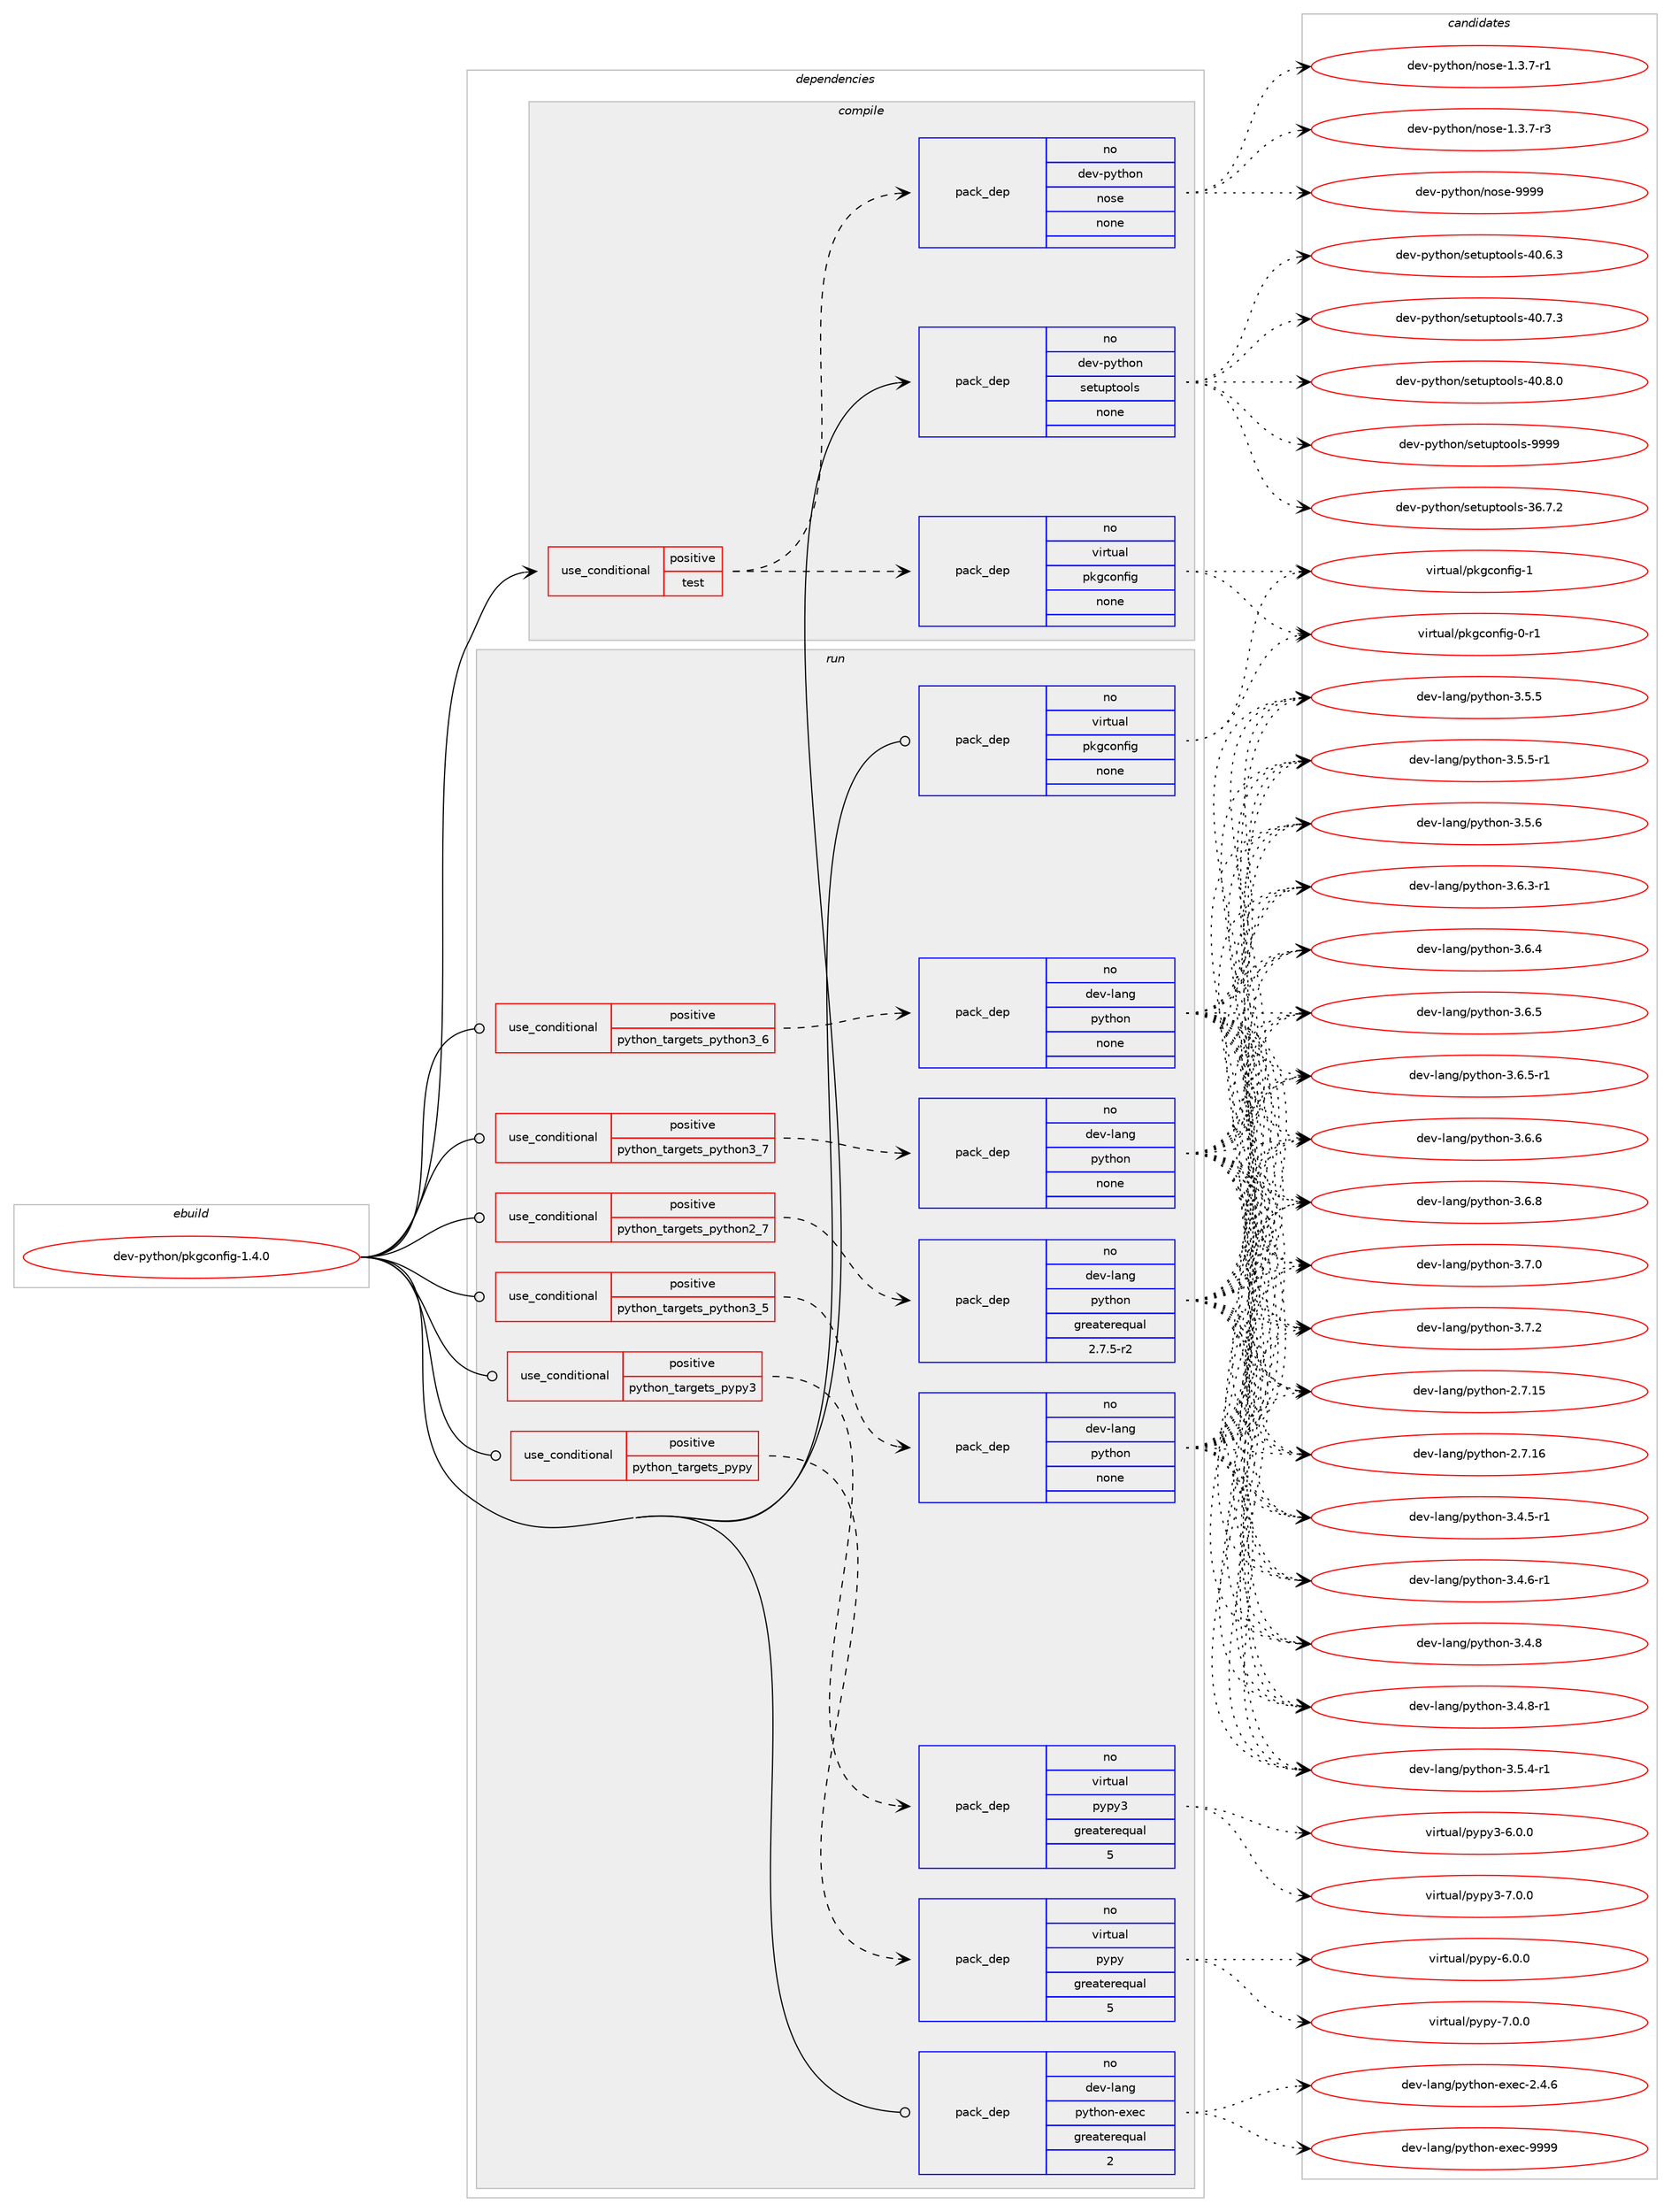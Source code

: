 digraph prolog {

# *************
# Graph options
# *************

newrank=true;
concentrate=true;
compound=true;
graph [rankdir=LR,fontname=Helvetica,fontsize=10,ranksep=1.5];#, ranksep=2.5, nodesep=0.2];
edge  [arrowhead=vee];
node  [fontname=Helvetica,fontsize=10];

# **********
# The ebuild
# **********

subgraph cluster_leftcol {
color=gray;
rank=same;
label=<<i>ebuild</i>>;
id [label="dev-python/pkgconfig-1.4.0", color=red, width=4, href="../dev-python/pkgconfig-1.4.0.svg"];
}

# ****************
# The dependencies
# ****************

subgraph cluster_midcol {
color=gray;
label=<<i>dependencies</i>>;
subgraph cluster_compile {
fillcolor="#eeeeee";
style=filled;
label=<<i>compile</i>>;
subgraph cond379547 {
dependency1425822 [label=<<TABLE BORDER="0" CELLBORDER="1" CELLSPACING="0" CELLPADDING="4"><TR><TD ROWSPAN="3" CELLPADDING="10">use_conditional</TD></TR><TR><TD>positive</TD></TR><TR><TD>test</TD></TR></TABLE>>, shape=none, color=red];
subgraph pack1022965 {
dependency1425823 [label=<<TABLE BORDER="0" CELLBORDER="1" CELLSPACING="0" CELLPADDING="4" WIDTH="220"><TR><TD ROWSPAN="6" CELLPADDING="30">pack_dep</TD></TR><TR><TD WIDTH="110">no</TD></TR><TR><TD>virtual</TD></TR><TR><TD>pkgconfig</TD></TR><TR><TD>none</TD></TR><TR><TD></TD></TR></TABLE>>, shape=none, color=blue];
}
dependency1425822:e -> dependency1425823:w [weight=20,style="dashed",arrowhead="vee"];
subgraph pack1022966 {
dependency1425824 [label=<<TABLE BORDER="0" CELLBORDER="1" CELLSPACING="0" CELLPADDING="4" WIDTH="220"><TR><TD ROWSPAN="6" CELLPADDING="30">pack_dep</TD></TR><TR><TD WIDTH="110">no</TD></TR><TR><TD>dev-python</TD></TR><TR><TD>nose</TD></TR><TR><TD>none</TD></TR><TR><TD></TD></TR></TABLE>>, shape=none, color=blue];
}
dependency1425822:e -> dependency1425824:w [weight=20,style="dashed",arrowhead="vee"];
}
id:e -> dependency1425822:w [weight=20,style="solid",arrowhead="vee"];
subgraph pack1022967 {
dependency1425825 [label=<<TABLE BORDER="0" CELLBORDER="1" CELLSPACING="0" CELLPADDING="4" WIDTH="220"><TR><TD ROWSPAN="6" CELLPADDING="30">pack_dep</TD></TR><TR><TD WIDTH="110">no</TD></TR><TR><TD>dev-python</TD></TR><TR><TD>setuptools</TD></TR><TR><TD>none</TD></TR><TR><TD></TD></TR></TABLE>>, shape=none, color=blue];
}
id:e -> dependency1425825:w [weight=20,style="solid",arrowhead="vee"];
}
subgraph cluster_compileandrun {
fillcolor="#eeeeee";
style=filled;
label=<<i>compile and run</i>>;
}
subgraph cluster_run {
fillcolor="#eeeeee";
style=filled;
label=<<i>run</i>>;
subgraph cond379548 {
dependency1425826 [label=<<TABLE BORDER="0" CELLBORDER="1" CELLSPACING="0" CELLPADDING="4"><TR><TD ROWSPAN="3" CELLPADDING="10">use_conditional</TD></TR><TR><TD>positive</TD></TR><TR><TD>python_targets_pypy</TD></TR></TABLE>>, shape=none, color=red];
subgraph pack1022968 {
dependency1425827 [label=<<TABLE BORDER="0" CELLBORDER="1" CELLSPACING="0" CELLPADDING="4" WIDTH="220"><TR><TD ROWSPAN="6" CELLPADDING="30">pack_dep</TD></TR><TR><TD WIDTH="110">no</TD></TR><TR><TD>virtual</TD></TR><TR><TD>pypy</TD></TR><TR><TD>greaterequal</TD></TR><TR><TD>5</TD></TR></TABLE>>, shape=none, color=blue];
}
dependency1425826:e -> dependency1425827:w [weight=20,style="dashed",arrowhead="vee"];
}
id:e -> dependency1425826:w [weight=20,style="solid",arrowhead="odot"];
subgraph cond379549 {
dependency1425828 [label=<<TABLE BORDER="0" CELLBORDER="1" CELLSPACING="0" CELLPADDING="4"><TR><TD ROWSPAN="3" CELLPADDING="10">use_conditional</TD></TR><TR><TD>positive</TD></TR><TR><TD>python_targets_pypy3</TD></TR></TABLE>>, shape=none, color=red];
subgraph pack1022969 {
dependency1425829 [label=<<TABLE BORDER="0" CELLBORDER="1" CELLSPACING="0" CELLPADDING="4" WIDTH="220"><TR><TD ROWSPAN="6" CELLPADDING="30">pack_dep</TD></TR><TR><TD WIDTH="110">no</TD></TR><TR><TD>virtual</TD></TR><TR><TD>pypy3</TD></TR><TR><TD>greaterequal</TD></TR><TR><TD>5</TD></TR></TABLE>>, shape=none, color=blue];
}
dependency1425828:e -> dependency1425829:w [weight=20,style="dashed",arrowhead="vee"];
}
id:e -> dependency1425828:w [weight=20,style="solid",arrowhead="odot"];
subgraph cond379550 {
dependency1425830 [label=<<TABLE BORDER="0" CELLBORDER="1" CELLSPACING="0" CELLPADDING="4"><TR><TD ROWSPAN="3" CELLPADDING="10">use_conditional</TD></TR><TR><TD>positive</TD></TR><TR><TD>python_targets_python2_7</TD></TR></TABLE>>, shape=none, color=red];
subgraph pack1022970 {
dependency1425831 [label=<<TABLE BORDER="0" CELLBORDER="1" CELLSPACING="0" CELLPADDING="4" WIDTH="220"><TR><TD ROWSPAN="6" CELLPADDING="30">pack_dep</TD></TR><TR><TD WIDTH="110">no</TD></TR><TR><TD>dev-lang</TD></TR><TR><TD>python</TD></TR><TR><TD>greaterequal</TD></TR><TR><TD>2.7.5-r2</TD></TR></TABLE>>, shape=none, color=blue];
}
dependency1425830:e -> dependency1425831:w [weight=20,style="dashed",arrowhead="vee"];
}
id:e -> dependency1425830:w [weight=20,style="solid",arrowhead="odot"];
subgraph cond379551 {
dependency1425832 [label=<<TABLE BORDER="0" CELLBORDER="1" CELLSPACING="0" CELLPADDING="4"><TR><TD ROWSPAN="3" CELLPADDING="10">use_conditional</TD></TR><TR><TD>positive</TD></TR><TR><TD>python_targets_python3_5</TD></TR></TABLE>>, shape=none, color=red];
subgraph pack1022971 {
dependency1425833 [label=<<TABLE BORDER="0" CELLBORDER="1" CELLSPACING="0" CELLPADDING="4" WIDTH="220"><TR><TD ROWSPAN="6" CELLPADDING="30">pack_dep</TD></TR><TR><TD WIDTH="110">no</TD></TR><TR><TD>dev-lang</TD></TR><TR><TD>python</TD></TR><TR><TD>none</TD></TR><TR><TD></TD></TR></TABLE>>, shape=none, color=blue];
}
dependency1425832:e -> dependency1425833:w [weight=20,style="dashed",arrowhead="vee"];
}
id:e -> dependency1425832:w [weight=20,style="solid",arrowhead="odot"];
subgraph cond379552 {
dependency1425834 [label=<<TABLE BORDER="0" CELLBORDER="1" CELLSPACING="0" CELLPADDING="4"><TR><TD ROWSPAN="3" CELLPADDING="10">use_conditional</TD></TR><TR><TD>positive</TD></TR><TR><TD>python_targets_python3_6</TD></TR></TABLE>>, shape=none, color=red];
subgraph pack1022972 {
dependency1425835 [label=<<TABLE BORDER="0" CELLBORDER="1" CELLSPACING="0" CELLPADDING="4" WIDTH="220"><TR><TD ROWSPAN="6" CELLPADDING="30">pack_dep</TD></TR><TR><TD WIDTH="110">no</TD></TR><TR><TD>dev-lang</TD></TR><TR><TD>python</TD></TR><TR><TD>none</TD></TR><TR><TD></TD></TR></TABLE>>, shape=none, color=blue];
}
dependency1425834:e -> dependency1425835:w [weight=20,style="dashed",arrowhead="vee"];
}
id:e -> dependency1425834:w [weight=20,style="solid",arrowhead="odot"];
subgraph cond379553 {
dependency1425836 [label=<<TABLE BORDER="0" CELLBORDER="1" CELLSPACING="0" CELLPADDING="4"><TR><TD ROWSPAN="3" CELLPADDING="10">use_conditional</TD></TR><TR><TD>positive</TD></TR><TR><TD>python_targets_python3_7</TD></TR></TABLE>>, shape=none, color=red];
subgraph pack1022973 {
dependency1425837 [label=<<TABLE BORDER="0" CELLBORDER="1" CELLSPACING="0" CELLPADDING="4" WIDTH="220"><TR><TD ROWSPAN="6" CELLPADDING="30">pack_dep</TD></TR><TR><TD WIDTH="110">no</TD></TR><TR><TD>dev-lang</TD></TR><TR><TD>python</TD></TR><TR><TD>none</TD></TR><TR><TD></TD></TR></TABLE>>, shape=none, color=blue];
}
dependency1425836:e -> dependency1425837:w [weight=20,style="dashed",arrowhead="vee"];
}
id:e -> dependency1425836:w [weight=20,style="solid",arrowhead="odot"];
subgraph pack1022974 {
dependency1425838 [label=<<TABLE BORDER="0" CELLBORDER="1" CELLSPACING="0" CELLPADDING="4" WIDTH="220"><TR><TD ROWSPAN="6" CELLPADDING="30">pack_dep</TD></TR><TR><TD WIDTH="110">no</TD></TR><TR><TD>dev-lang</TD></TR><TR><TD>python-exec</TD></TR><TR><TD>greaterequal</TD></TR><TR><TD>2</TD></TR></TABLE>>, shape=none, color=blue];
}
id:e -> dependency1425838:w [weight=20,style="solid",arrowhead="odot"];
subgraph pack1022975 {
dependency1425839 [label=<<TABLE BORDER="0" CELLBORDER="1" CELLSPACING="0" CELLPADDING="4" WIDTH="220"><TR><TD ROWSPAN="6" CELLPADDING="30">pack_dep</TD></TR><TR><TD WIDTH="110">no</TD></TR><TR><TD>virtual</TD></TR><TR><TD>pkgconfig</TD></TR><TR><TD>none</TD></TR><TR><TD></TD></TR></TABLE>>, shape=none, color=blue];
}
id:e -> dependency1425839:w [weight=20,style="solid",arrowhead="odot"];
}
}

# **************
# The candidates
# **************

subgraph cluster_choices {
rank=same;
color=gray;
label=<<i>candidates</i>>;

subgraph choice1022965 {
color=black;
nodesep=1;
choice11810511411611797108471121071039911111010210510345484511449 [label="virtual/pkgconfig-0-r1", color=red, width=4,href="../virtual/pkgconfig-0-r1.svg"];
choice1181051141161179710847112107103991111101021051034549 [label="virtual/pkgconfig-1", color=red, width=4,href="../virtual/pkgconfig-1.svg"];
dependency1425823:e -> choice11810511411611797108471121071039911111010210510345484511449:w [style=dotted,weight="100"];
dependency1425823:e -> choice1181051141161179710847112107103991111101021051034549:w [style=dotted,weight="100"];
}
subgraph choice1022966 {
color=black;
nodesep=1;
choice10010111845112121116104111110471101111151014549465146554511449 [label="dev-python/nose-1.3.7-r1", color=red, width=4,href="../dev-python/nose-1.3.7-r1.svg"];
choice10010111845112121116104111110471101111151014549465146554511451 [label="dev-python/nose-1.3.7-r3", color=red, width=4,href="../dev-python/nose-1.3.7-r3.svg"];
choice10010111845112121116104111110471101111151014557575757 [label="dev-python/nose-9999", color=red, width=4,href="../dev-python/nose-9999.svg"];
dependency1425824:e -> choice10010111845112121116104111110471101111151014549465146554511449:w [style=dotted,weight="100"];
dependency1425824:e -> choice10010111845112121116104111110471101111151014549465146554511451:w [style=dotted,weight="100"];
dependency1425824:e -> choice10010111845112121116104111110471101111151014557575757:w [style=dotted,weight="100"];
}
subgraph choice1022967 {
color=black;
nodesep=1;
choice100101118451121211161041111104711510111611711211611111110811545515446554650 [label="dev-python/setuptools-36.7.2", color=red, width=4,href="../dev-python/setuptools-36.7.2.svg"];
choice100101118451121211161041111104711510111611711211611111110811545524846544651 [label="dev-python/setuptools-40.6.3", color=red, width=4,href="../dev-python/setuptools-40.6.3.svg"];
choice100101118451121211161041111104711510111611711211611111110811545524846554651 [label="dev-python/setuptools-40.7.3", color=red, width=4,href="../dev-python/setuptools-40.7.3.svg"];
choice100101118451121211161041111104711510111611711211611111110811545524846564648 [label="dev-python/setuptools-40.8.0", color=red, width=4,href="../dev-python/setuptools-40.8.0.svg"];
choice10010111845112121116104111110471151011161171121161111111081154557575757 [label="dev-python/setuptools-9999", color=red, width=4,href="../dev-python/setuptools-9999.svg"];
dependency1425825:e -> choice100101118451121211161041111104711510111611711211611111110811545515446554650:w [style=dotted,weight="100"];
dependency1425825:e -> choice100101118451121211161041111104711510111611711211611111110811545524846544651:w [style=dotted,weight="100"];
dependency1425825:e -> choice100101118451121211161041111104711510111611711211611111110811545524846554651:w [style=dotted,weight="100"];
dependency1425825:e -> choice100101118451121211161041111104711510111611711211611111110811545524846564648:w [style=dotted,weight="100"];
dependency1425825:e -> choice10010111845112121116104111110471151011161171121161111111081154557575757:w [style=dotted,weight="100"];
}
subgraph choice1022968 {
color=black;
nodesep=1;
choice1181051141161179710847112121112121455446484648 [label="virtual/pypy-6.0.0", color=red, width=4,href="../virtual/pypy-6.0.0.svg"];
choice1181051141161179710847112121112121455546484648 [label="virtual/pypy-7.0.0", color=red, width=4,href="../virtual/pypy-7.0.0.svg"];
dependency1425827:e -> choice1181051141161179710847112121112121455446484648:w [style=dotted,weight="100"];
dependency1425827:e -> choice1181051141161179710847112121112121455546484648:w [style=dotted,weight="100"];
}
subgraph choice1022969 {
color=black;
nodesep=1;
choice118105114116117971084711212111212151455446484648 [label="virtual/pypy3-6.0.0", color=red, width=4,href="../virtual/pypy3-6.0.0.svg"];
choice118105114116117971084711212111212151455546484648 [label="virtual/pypy3-7.0.0", color=red, width=4,href="../virtual/pypy3-7.0.0.svg"];
dependency1425829:e -> choice118105114116117971084711212111212151455446484648:w [style=dotted,weight="100"];
dependency1425829:e -> choice118105114116117971084711212111212151455546484648:w [style=dotted,weight="100"];
}
subgraph choice1022970 {
color=black;
nodesep=1;
choice10010111845108971101034711212111610411111045504655464953 [label="dev-lang/python-2.7.15", color=red, width=4,href="../dev-lang/python-2.7.15.svg"];
choice10010111845108971101034711212111610411111045504655464954 [label="dev-lang/python-2.7.16", color=red, width=4,href="../dev-lang/python-2.7.16.svg"];
choice1001011184510897110103471121211161041111104551465246534511449 [label="dev-lang/python-3.4.5-r1", color=red, width=4,href="../dev-lang/python-3.4.5-r1.svg"];
choice1001011184510897110103471121211161041111104551465246544511449 [label="dev-lang/python-3.4.6-r1", color=red, width=4,href="../dev-lang/python-3.4.6-r1.svg"];
choice100101118451089711010347112121116104111110455146524656 [label="dev-lang/python-3.4.8", color=red, width=4,href="../dev-lang/python-3.4.8.svg"];
choice1001011184510897110103471121211161041111104551465246564511449 [label="dev-lang/python-3.4.8-r1", color=red, width=4,href="../dev-lang/python-3.4.8-r1.svg"];
choice1001011184510897110103471121211161041111104551465346524511449 [label="dev-lang/python-3.5.4-r1", color=red, width=4,href="../dev-lang/python-3.5.4-r1.svg"];
choice100101118451089711010347112121116104111110455146534653 [label="dev-lang/python-3.5.5", color=red, width=4,href="../dev-lang/python-3.5.5.svg"];
choice1001011184510897110103471121211161041111104551465346534511449 [label="dev-lang/python-3.5.5-r1", color=red, width=4,href="../dev-lang/python-3.5.5-r1.svg"];
choice100101118451089711010347112121116104111110455146534654 [label="dev-lang/python-3.5.6", color=red, width=4,href="../dev-lang/python-3.5.6.svg"];
choice1001011184510897110103471121211161041111104551465446514511449 [label="dev-lang/python-3.6.3-r1", color=red, width=4,href="../dev-lang/python-3.6.3-r1.svg"];
choice100101118451089711010347112121116104111110455146544652 [label="dev-lang/python-3.6.4", color=red, width=4,href="../dev-lang/python-3.6.4.svg"];
choice100101118451089711010347112121116104111110455146544653 [label="dev-lang/python-3.6.5", color=red, width=4,href="../dev-lang/python-3.6.5.svg"];
choice1001011184510897110103471121211161041111104551465446534511449 [label="dev-lang/python-3.6.5-r1", color=red, width=4,href="../dev-lang/python-3.6.5-r1.svg"];
choice100101118451089711010347112121116104111110455146544654 [label="dev-lang/python-3.6.6", color=red, width=4,href="../dev-lang/python-3.6.6.svg"];
choice100101118451089711010347112121116104111110455146544656 [label="dev-lang/python-3.6.8", color=red, width=4,href="../dev-lang/python-3.6.8.svg"];
choice100101118451089711010347112121116104111110455146554648 [label="dev-lang/python-3.7.0", color=red, width=4,href="../dev-lang/python-3.7.0.svg"];
choice100101118451089711010347112121116104111110455146554650 [label="dev-lang/python-3.7.2", color=red, width=4,href="../dev-lang/python-3.7.2.svg"];
dependency1425831:e -> choice10010111845108971101034711212111610411111045504655464953:w [style=dotted,weight="100"];
dependency1425831:e -> choice10010111845108971101034711212111610411111045504655464954:w [style=dotted,weight="100"];
dependency1425831:e -> choice1001011184510897110103471121211161041111104551465246534511449:w [style=dotted,weight="100"];
dependency1425831:e -> choice1001011184510897110103471121211161041111104551465246544511449:w [style=dotted,weight="100"];
dependency1425831:e -> choice100101118451089711010347112121116104111110455146524656:w [style=dotted,weight="100"];
dependency1425831:e -> choice1001011184510897110103471121211161041111104551465246564511449:w [style=dotted,weight="100"];
dependency1425831:e -> choice1001011184510897110103471121211161041111104551465346524511449:w [style=dotted,weight="100"];
dependency1425831:e -> choice100101118451089711010347112121116104111110455146534653:w [style=dotted,weight="100"];
dependency1425831:e -> choice1001011184510897110103471121211161041111104551465346534511449:w [style=dotted,weight="100"];
dependency1425831:e -> choice100101118451089711010347112121116104111110455146534654:w [style=dotted,weight="100"];
dependency1425831:e -> choice1001011184510897110103471121211161041111104551465446514511449:w [style=dotted,weight="100"];
dependency1425831:e -> choice100101118451089711010347112121116104111110455146544652:w [style=dotted,weight="100"];
dependency1425831:e -> choice100101118451089711010347112121116104111110455146544653:w [style=dotted,weight="100"];
dependency1425831:e -> choice1001011184510897110103471121211161041111104551465446534511449:w [style=dotted,weight="100"];
dependency1425831:e -> choice100101118451089711010347112121116104111110455146544654:w [style=dotted,weight="100"];
dependency1425831:e -> choice100101118451089711010347112121116104111110455146544656:w [style=dotted,weight="100"];
dependency1425831:e -> choice100101118451089711010347112121116104111110455146554648:w [style=dotted,weight="100"];
dependency1425831:e -> choice100101118451089711010347112121116104111110455146554650:w [style=dotted,weight="100"];
}
subgraph choice1022971 {
color=black;
nodesep=1;
choice10010111845108971101034711212111610411111045504655464953 [label="dev-lang/python-2.7.15", color=red, width=4,href="../dev-lang/python-2.7.15.svg"];
choice10010111845108971101034711212111610411111045504655464954 [label="dev-lang/python-2.7.16", color=red, width=4,href="../dev-lang/python-2.7.16.svg"];
choice1001011184510897110103471121211161041111104551465246534511449 [label="dev-lang/python-3.4.5-r1", color=red, width=4,href="../dev-lang/python-3.4.5-r1.svg"];
choice1001011184510897110103471121211161041111104551465246544511449 [label="dev-lang/python-3.4.6-r1", color=red, width=4,href="../dev-lang/python-3.4.6-r1.svg"];
choice100101118451089711010347112121116104111110455146524656 [label="dev-lang/python-3.4.8", color=red, width=4,href="../dev-lang/python-3.4.8.svg"];
choice1001011184510897110103471121211161041111104551465246564511449 [label="dev-lang/python-3.4.8-r1", color=red, width=4,href="../dev-lang/python-3.4.8-r1.svg"];
choice1001011184510897110103471121211161041111104551465346524511449 [label="dev-lang/python-3.5.4-r1", color=red, width=4,href="../dev-lang/python-3.5.4-r1.svg"];
choice100101118451089711010347112121116104111110455146534653 [label="dev-lang/python-3.5.5", color=red, width=4,href="../dev-lang/python-3.5.5.svg"];
choice1001011184510897110103471121211161041111104551465346534511449 [label="dev-lang/python-3.5.5-r1", color=red, width=4,href="../dev-lang/python-3.5.5-r1.svg"];
choice100101118451089711010347112121116104111110455146534654 [label="dev-lang/python-3.5.6", color=red, width=4,href="../dev-lang/python-3.5.6.svg"];
choice1001011184510897110103471121211161041111104551465446514511449 [label="dev-lang/python-3.6.3-r1", color=red, width=4,href="../dev-lang/python-3.6.3-r1.svg"];
choice100101118451089711010347112121116104111110455146544652 [label="dev-lang/python-3.6.4", color=red, width=4,href="../dev-lang/python-3.6.4.svg"];
choice100101118451089711010347112121116104111110455146544653 [label="dev-lang/python-3.6.5", color=red, width=4,href="../dev-lang/python-3.6.5.svg"];
choice1001011184510897110103471121211161041111104551465446534511449 [label="dev-lang/python-3.6.5-r1", color=red, width=4,href="../dev-lang/python-3.6.5-r1.svg"];
choice100101118451089711010347112121116104111110455146544654 [label="dev-lang/python-3.6.6", color=red, width=4,href="../dev-lang/python-3.6.6.svg"];
choice100101118451089711010347112121116104111110455146544656 [label="dev-lang/python-3.6.8", color=red, width=4,href="../dev-lang/python-3.6.8.svg"];
choice100101118451089711010347112121116104111110455146554648 [label="dev-lang/python-3.7.0", color=red, width=4,href="../dev-lang/python-3.7.0.svg"];
choice100101118451089711010347112121116104111110455146554650 [label="dev-lang/python-3.7.2", color=red, width=4,href="../dev-lang/python-3.7.2.svg"];
dependency1425833:e -> choice10010111845108971101034711212111610411111045504655464953:w [style=dotted,weight="100"];
dependency1425833:e -> choice10010111845108971101034711212111610411111045504655464954:w [style=dotted,weight="100"];
dependency1425833:e -> choice1001011184510897110103471121211161041111104551465246534511449:w [style=dotted,weight="100"];
dependency1425833:e -> choice1001011184510897110103471121211161041111104551465246544511449:w [style=dotted,weight="100"];
dependency1425833:e -> choice100101118451089711010347112121116104111110455146524656:w [style=dotted,weight="100"];
dependency1425833:e -> choice1001011184510897110103471121211161041111104551465246564511449:w [style=dotted,weight="100"];
dependency1425833:e -> choice1001011184510897110103471121211161041111104551465346524511449:w [style=dotted,weight="100"];
dependency1425833:e -> choice100101118451089711010347112121116104111110455146534653:w [style=dotted,weight="100"];
dependency1425833:e -> choice1001011184510897110103471121211161041111104551465346534511449:w [style=dotted,weight="100"];
dependency1425833:e -> choice100101118451089711010347112121116104111110455146534654:w [style=dotted,weight="100"];
dependency1425833:e -> choice1001011184510897110103471121211161041111104551465446514511449:w [style=dotted,weight="100"];
dependency1425833:e -> choice100101118451089711010347112121116104111110455146544652:w [style=dotted,weight="100"];
dependency1425833:e -> choice100101118451089711010347112121116104111110455146544653:w [style=dotted,weight="100"];
dependency1425833:e -> choice1001011184510897110103471121211161041111104551465446534511449:w [style=dotted,weight="100"];
dependency1425833:e -> choice100101118451089711010347112121116104111110455146544654:w [style=dotted,weight="100"];
dependency1425833:e -> choice100101118451089711010347112121116104111110455146544656:w [style=dotted,weight="100"];
dependency1425833:e -> choice100101118451089711010347112121116104111110455146554648:w [style=dotted,weight="100"];
dependency1425833:e -> choice100101118451089711010347112121116104111110455146554650:w [style=dotted,weight="100"];
}
subgraph choice1022972 {
color=black;
nodesep=1;
choice10010111845108971101034711212111610411111045504655464953 [label="dev-lang/python-2.7.15", color=red, width=4,href="../dev-lang/python-2.7.15.svg"];
choice10010111845108971101034711212111610411111045504655464954 [label="dev-lang/python-2.7.16", color=red, width=4,href="../dev-lang/python-2.7.16.svg"];
choice1001011184510897110103471121211161041111104551465246534511449 [label="dev-lang/python-3.4.5-r1", color=red, width=4,href="../dev-lang/python-3.4.5-r1.svg"];
choice1001011184510897110103471121211161041111104551465246544511449 [label="dev-lang/python-3.4.6-r1", color=red, width=4,href="../dev-lang/python-3.4.6-r1.svg"];
choice100101118451089711010347112121116104111110455146524656 [label="dev-lang/python-3.4.8", color=red, width=4,href="../dev-lang/python-3.4.8.svg"];
choice1001011184510897110103471121211161041111104551465246564511449 [label="dev-lang/python-3.4.8-r1", color=red, width=4,href="../dev-lang/python-3.4.8-r1.svg"];
choice1001011184510897110103471121211161041111104551465346524511449 [label="dev-lang/python-3.5.4-r1", color=red, width=4,href="../dev-lang/python-3.5.4-r1.svg"];
choice100101118451089711010347112121116104111110455146534653 [label="dev-lang/python-3.5.5", color=red, width=4,href="../dev-lang/python-3.5.5.svg"];
choice1001011184510897110103471121211161041111104551465346534511449 [label="dev-lang/python-3.5.5-r1", color=red, width=4,href="../dev-lang/python-3.5.5-r1.svg"];
choice100101118451089711010347112121116104111110455146534654 [label="dev-lang/python-3.5.6", color=red, width=4,href="../dev-lang/python-3.5.6.svg"];
choice1001011184510897110103471121211161041111104551465446514511449 [label="dev-lang/python-3.6.3-r1", color=red, width=4,href="../dev-lang/python-3.6.3-r1.svg"];
choice100101118451089711010347112121116104111110455146544652 [label="dev-lang/python-3.6.4", color=red, width=4,href="../dev-lang/python-3.6.4.svg"];
choice100101118451089711010347112121116104111110455146544653 [label="dev-lang/python-3.6.5", color=red, width=4,href="../dev-lang/python-3.6.5.svg"];
choice1001011184510897110103471121211161041111104551465446534511449 [label="dev-lang/python-3.6.5-r1", color=red, width=4,href="../dev-lang/python-3.6.5-r1.svg"];
choice100101118451089711010347112121116104111110455146544654 [label="dev-lang/python-3.6.6", color=red, width=4,href="../dev-lang/python-3.6.6.svg"];
choice100101118451089711010347112121116104111110455146544656 [label="dev-lang/python-3.6.8", color=red, width=4,href="../dev-lang/python-3.6.8.svg"];
choice100101118451089711010347112121116104111110455146554648 [label="dev-lang/python-3.7.0", color=red, width=4,href="../dev-lang/python-3.7.0.svg"];
choice100101118451089711010347112121116104111110455146554650 [label="dev-lang/python-3.7.2", color=red, width=4,href="../dev-lang/python-3.7.2.svg"];
dependency1425835:e -> choice10010111845108971101034711212111610411111045504655464953:w [style=dotted,weight="100"];
dependency1425835:e -> choice10010111845108971101034711212111610411111045504655464954:w [style=dotted,weight="100"];
dependency1425835:e -> choice1001011184510897110103471121211161041111104551465246534511449:w [style=dotted,weight="100"];
dependency1425835:e -> choice1001011184510897110103471121211161041111104551465246544511449:w [style=dotted,weight="100"];
dependency1425835:e -> choice100101118451089711010347112121116104111110455146524656:w [style=dotted,weight="100"];
dependency1425835:e -> choice1001011184510897110103471121211161041111104551465246564511449:w [style=dotted,weight="100"];
dependency1425835:e -> choice1001011184510897110103471121211161041111104551465346524511449:w [style=dotted,weight="100"];
dependency1425835:e -> choice100101118451089711010347112121116104111110455146534653:w [style=dotted,weight="100"];
dependency1425835:e -> choice1001011184510897110103471121211161041111104551465346534511449:w [style=dotted,weight="100"];
dependency1425835:e -> choice100101118451089711010347112121116104111110455146534654:w [style=dotted,weight="100"];
dependency1425835:e -> choice1001011184510897110103471121211161041111104551465446514511449:w [style=dotted,weight="100"];
dependency1425835:e -> choice100101118451089711010347112121116104111110455146544652:w [style=dotted,weight="100"];
dependency1425835:e -> choice100101118451089711010347112121116104111110455146544653:w [style=dotted,weight="100"];
dependency1425835:e -> choice1001011184510897110103471121211161041111104551465446534511449:w [style=dotted,weight="100"];
dependency1425835:e -> choice100101118451089711010347112121116104111110455146544654:w [style=dotted,weight="100"];
dependency1425835:e -> choice100101118451089711010347112121116104111110455146544656:w [style=dotted,weight="100"];
dependency1425835:e -> choice100101118451089711010347112121116104111110455146554648:w [style=dotted,weight="100"];
dependency1425835:e -> choice100101118451089711010347112121116104111110455146554650:w [style=dotted,weight="100"];
}
subgraph choice1022973 {
color=black;
nodesep=1;
choice10010111845108971101034711212111610411111045504655464953 [label="dev-lang/python-2.7.15", color=red, width=4,href="../dev-lang/python-2.7.15.svg"];
choice10010111845108971101034711212111610411111045504655464954 [label="dev-lang/python-2.7.16", color=red, width=4,href="../dev-lang/python-2.7.16.svg"];
choice1001011184510897110103471121211161041111104551465246534511449 [label="dev-lang/python-3.4.5-r1", color=red, width=4,href="../dev-lang/python-3.4.5-r1.svg"];
choice1001011184510897110103471121211161041111104551465246544511449 [label="dev-lang/python-3.4.6-r1", color=red, width=4,href="../dev-lang/python-3.4.6-r1.svg"];
choice100101118451089711010347112121116104111110455146524656 [label="dev-lang/python-3.4.8", color=red, width=4,href="../dev-lang/python-3.4.8.svg"];
choice1001011184510897110103471121211161041111104551465246564511449 [label="dev-lang/python-3.4.8-r1", color=red, width=4,href="../dev-lang/python-3.4.8-r1.svg"];
choice1001011184510897110103471121211161041111104551465346524511449 [label="dev-lang/python-3.5.4-r1", color=red, width=4,href="../dev-lang/python-3.5.4-r1.svg"];
choice100101118451089711010347112121116104111110455146534653 [label="dev-lang/python-3.5.5", color=red, width=4,href="../dev-lang/python-3.5.5.svg"];
choice1001011184510897110103471121211161041111104551465346534511449 [label="dev-lang/python-3.5.5-r1", color=red, width=4,href="../dev-lang/python-3.5.5-r1.svg"];
choice100101118451089711010347112121116104111110455146534654 [label="dev-lang/python-3.5.6", color=red, width=4,href="../dev-lang/python-3.5.6.svg"];
choice1001011184510897110103471121211161041111104551465446514511449 [label="dev-lang/python-3.6.3-r1", color=red, width=4,href="../dev-lang/python-3.6.3-r1.svg"];
choice100101118451089711010347112121116104111110455146544652 [label="dev-lang/python-3.6.4", color=red, width=4,href="../dev-lang/python-3.6.4.svg"];
choice100101118451089711010347112121116104111110455146544653 [label="dev-lang/python-3.6.5", color=red, width=4,href="../dev-lang/python-3.6.5.svg"];
choice1001011184510897110103471121211161041111104551465446534511449 [label="dev-lang/python-3.6.5-r1", color=red, width=4,href="../dev-lang/python-3.6.5-r1.svg"];
choice100101118451089711010347112121116104111110455146544654 [label="dev-lang/python-3.6.6", color=red, width=4,href="../dev-lang/python-3.6.6.svg"];
choice100101118451089711010347112121116104111110455146544656 [label="dev-lang/python-3.6.8", color=red, width=4,href="../dev-lang/python-3.6.8.svg"];
choice100101118451089711010347112121116104111110455146554648 [label="dev-lang/python-3.7.0", color=red, width=4,href="../dev-lang/python-3.7.0.svg"];
choice100101118451089711010347112121116104111110455146554650 [label="dev-lang/python-3.7.2", color=red, width=4,href="../dev-lang/python-3.7.2.svg"];
dependency1425837:e -> choice10010111845108971101034711212111610411111045504655464953:w [style=dotted,weight="100"];
dependency1425837:e -> choice10010111845108971101034711212111610411111045504655464954:w [style=dotted,weight="100"];
dependency1425837:e -> choice1001011184510897110103471121211161041111104551465246534511449:w [style=dotted,weight="100"];
dependency1425837:e -> choice1001011184510897110103471121211161041111104551465246544511449:w [style=dotted,weight="100"];
dependency1425837:e -> choice100101118451089711010347112121116104111110455146524656:w [style=dotted,weight="100"];
dependency1425837:e -> choice1001011184510897110103471121211161041111104551465246564511449:w [style=dotted,weight="100"];
dependency1425837:e -> choice1001011184510897110103471121211161041111104551465346524511449:w [style=dotted,weight="100"];
dependency1425837:e -> choice100101118451089711010347112121116104111110455146534653:w [style=dotted,weight="100"];
dependency1425837:e -> choice1001011184510897110103471121211161041111104551465346534511449:w [style=dotted,weight="100"];
dependency1425837:e -> choice100101118451089711010347112121116104111110455146534654:w [style=dotted,weight="100"];
dependency1425837:e -> choice1001011184510897110103471121211161041111104551465446514511449:w [style=dotted,weight="100"];
dependency1425837:e -> choice100101118451089711010347112121116104111110455146544652:w [style=dotted,weight="100"];
dependency1425837:e -> choice100101118451089711010347112121116104111110455146544653:w [style=dotted,weight="100"];
dependency1425837:e -> choice1001011184510897110103471121211161041111104551465446534511449:w [style=dotted,weight="100"];
dependency1425837:e -> choice100101118451089711010347112121116104111110455146544654:w [style=dotted,weight="100"];
dependency1425837:e -> choice100101118451089711010347112121116104111110455146544656:w [style=dotted,weight="100"];
dependency1425837:e -> choice100101118451089711010347112121116104111110455146554648:w [style=dotted,weight="100"];
dependency1425837:e -> choice100101118451089711010347112121116104111110455146554650:w [style=dotted,weight="100"];
}
subgraph choice1022974 {
color=black;
nodesep=1;
choice1001011184510897110103471121211161041111104510112010199455046524654 [label="dev-lang/python-exec-2.4.6", color=red, width=4,href="../dev-lang/python-exec-2.4.6.svg"];
choice10010111845108971101034711212111610411111045101120101994557575757 [label="dev-lang/python-exec-9999", color=red, width=4,href="../dev-lang/python-exec-9999.svg"];
dependency1425838:e -> choice1001011184510897110103471121211161041111104510112010199455046524654:w [style=dotted,weight="100"];
dependency1425838:e -> choice10010111845108971101034711212111610411111045101120101994557575757:w [style=dotted,weight="100"];
}
subgraph choice1022975 {
color=black;
nodesep=1;
choice11810511411611797108471121071039911111010210510345484511449 [label="virtual/pkgconfig-0-r1", color=red, width=4,href="../virtual/pkgconfig-0-r1.svg"];
choice1181051141161179710847112107103991111101021051034549 [label="virtual/pkgconfig-1", color=red, width=4,href="../virtual/pkgconfig-1.svg"];
dependency1425839:e -> choice11810511411611797108471121071039911111010210510345484511449:w [style=dotted,weight="100"];
dependency1425839:e -> choice1181051141161179710847112107103991111101021051034549:w [style=dotted,weight="100"];
}
}

}
